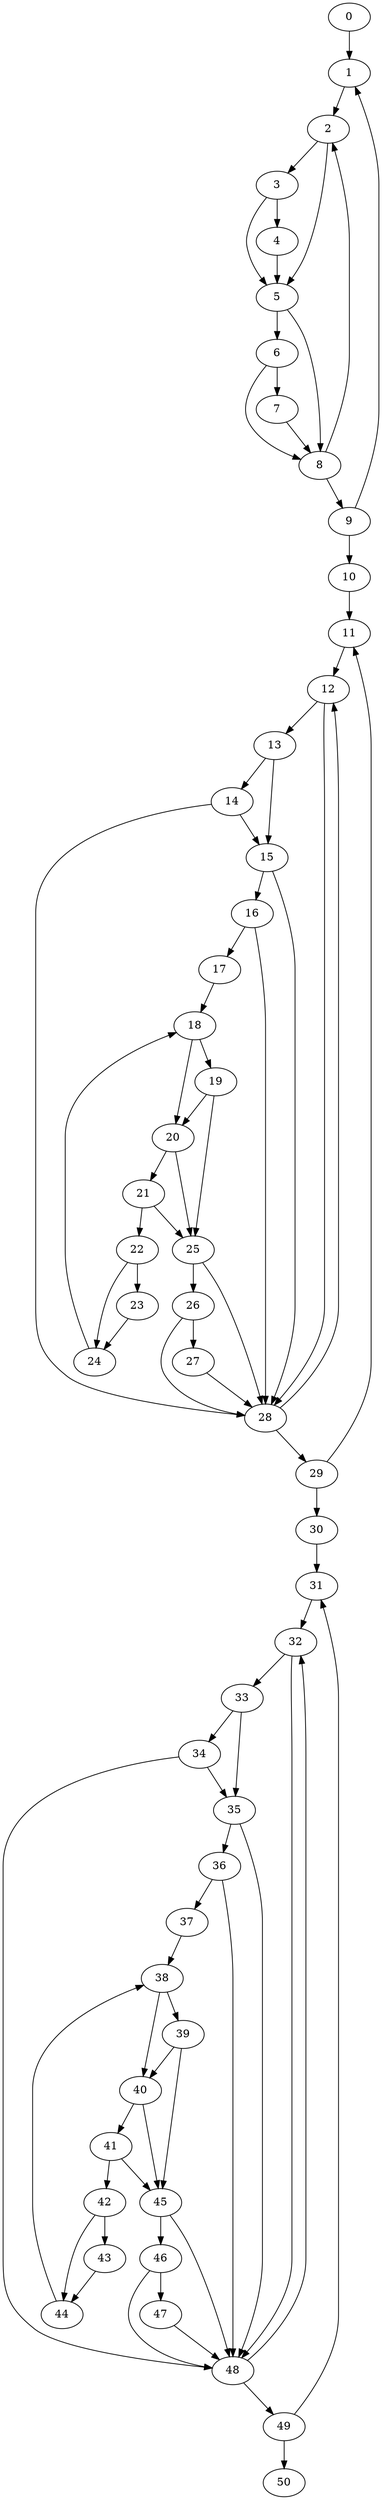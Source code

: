 digraph {
	0
	1
	2
	3
	4
	5
	6
	7
	8
	9
	10
	11
	12
	13
	14
	15
	16
	17
	18
	19
	20
	21
	22
	23
	24
	25
	26
	27
	28
	29
	30
	31
	32
	33
	34
	35
	36
	37
	38
	39
	40
	41
	42
	43
	44
	45
	46
	47
	48
	49
	50
	30 -> 31
	49 -> 31
	33 -> 34
	36 -> 37
	34 -> 48
	35 -> 48
	36 -> 48
	45 -> 48
	46 -> 48
	47 -> 48
	32 -> 48
	13 -> 14
	16 -> 17
	20 -> 21
	22 -> 23
	21 -> 22
	19 -> 25
	20 -> 25
	21 -> 25
	26 -> 27
	46 -> 47
	0 -> 1
	9 -> 1
	1 -> 2
	8 -> 2
	8 -> 9
	15 -> 16
	12 -> 28
	14 -> 28
	15 -> 28
	16 -> 28
	25 -> 28
	26 -> 28
	27 -> 28
	35 -> 36
	3 -> 4
	5 -> 8
	6 -> 8
	7 -> 8
	19 -> 20
	18 -> 20
	22 -> 24
	23 -> 24
	18 -> 19
	38 -> 39
	40 -> 41
	41 -> 42
	6 -> 7
	9 -> 10
	11 -> 12
	28 -> 12
	13 -> 15
	14 -> 15
	49 -> 50
	39 -> 40
	38 -> 40
	41 -> 45
	39 -> 45
	40 -> 45
	48 -> 49
	5 -> 6
	17 -> 18
	24 -> 18
	32 -> 33
	29 -> 30
	31 -> 32
	48 -> 32
	43 -> 44
	42 -> 44
	45 -> 46
	2 -> 3
	2 -> 5
	3 -> 5
	4 -> 5
	29 -> 11
	10 -> 11
	12 -> 13
	28 -> 29
	42 -> 43
	25 -> 26
	33 -> 35
	34 -> 35
	44 -> 38
	37 -> 38
}
